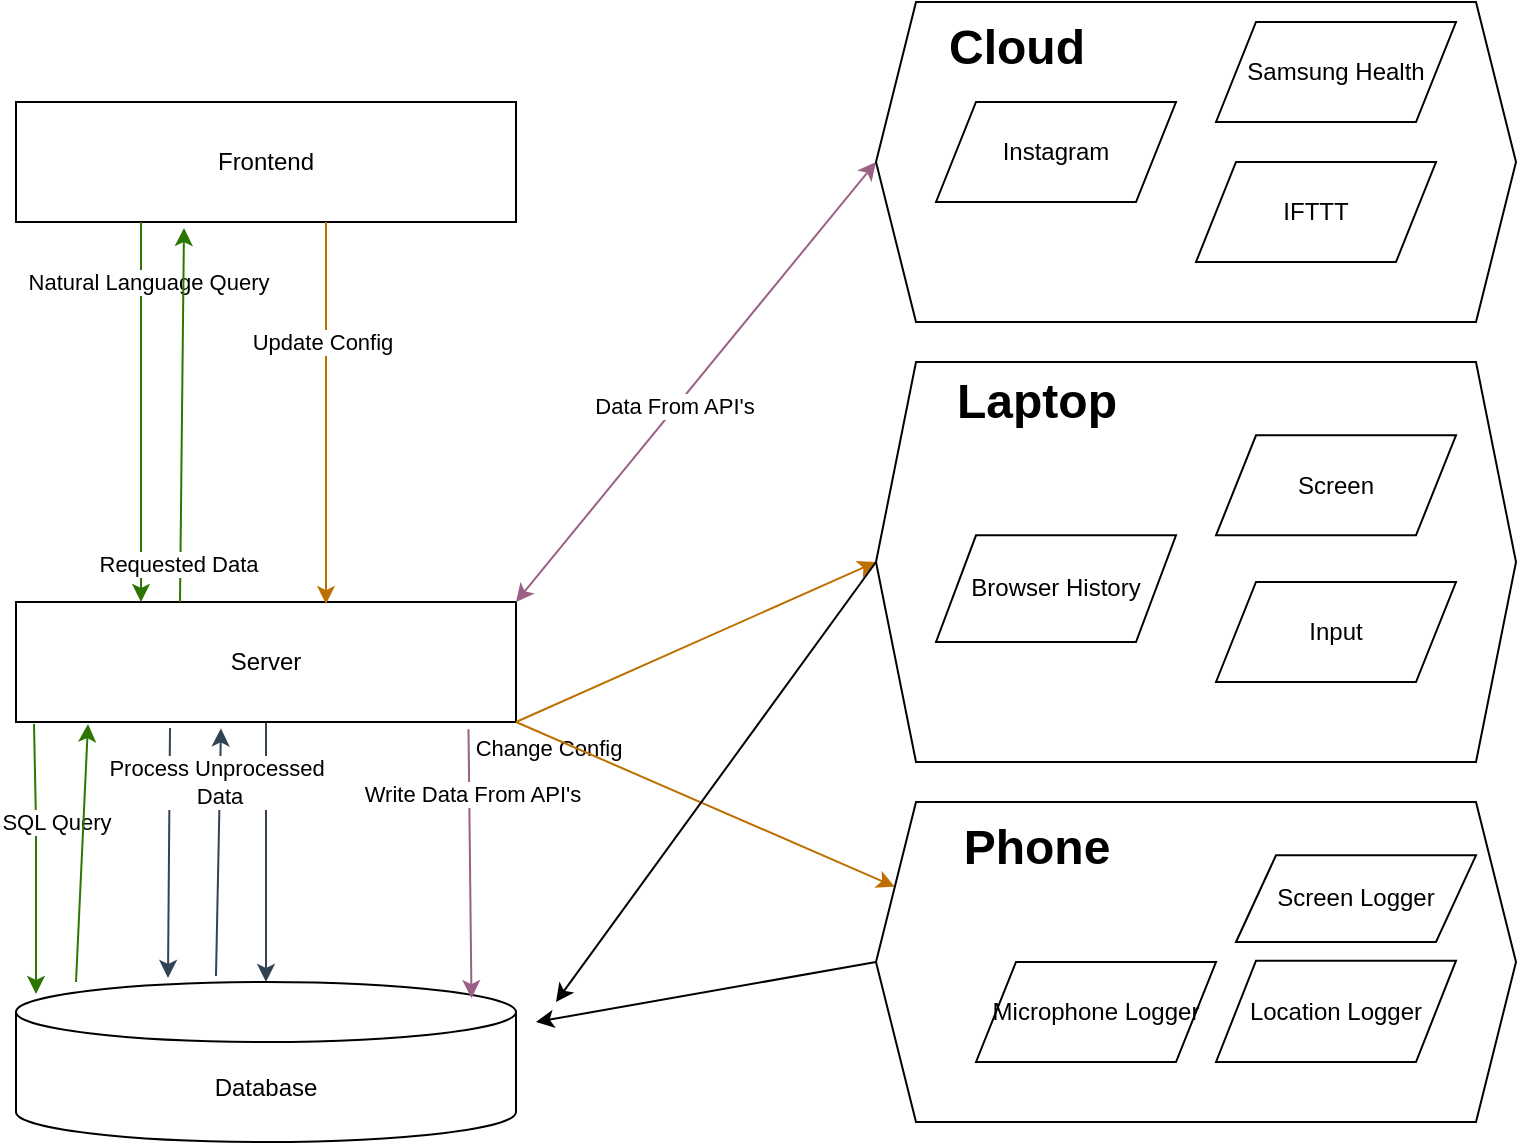 <mxfile version="26.2.10">
  <diagram name="Page-1" id="FO4wU6uAOWpxlEI_7BUU">
    <mxGraphModel dx="884" dy="832" grid="1" gridSize="10" guides="1" tooltips="1" connect="1" arrows="1" fold="1" page="1" pageScale="1" pageWidth="850" pageHeight="1100" math="0" shadow="0">
      <root>
        <mxCell id="0" />
        <mxCell id="1" parent="0" />
        <mxCell id="l8wk_pgIOx0_skZfnd5F-7" value="" style="endArrow=classic;html=1;rounded=0;entryX=0.5;entryY=0;entryDx=0;entryDy=0;entryPerimeter=0;exitX=0.5;exitY=1;exitDx=0;exitDy=0;fillColor=#647687;strokeColor=#314354;" edge="1" parent="1" source="elYpCwUr6IDclWBqz2dl-32" target="elYpCwUr6IDclWBqz2dl-1">
          <mxGeometry width="50" height="50" relative="1" as="geometry">
            <mxPoint x="500" y="410" as="sourcePoint" />
            <mxPoint x="550" y="360" as="targetPoint" />
          </mxGeometry>
        </mxCell>
        <mxCell id="l8wk_pgIOx0_skZfnd5F-5" value="" style="endArrow=classic;html=1;rounded=0;entryX=0.41;entryY=1.053;entryDx=0;entryDy=0;exitX=0.4;exitY=-0.037;exitDx=0;exitDy=0;exitPerimeter=0;fillColor=#647687;strokeColor=#314354;entryPerimeter=0;" edge="1" parent="1" source="elYpCwUr6IDclWBqz2dl-1" target="elYpCwUr6IDclWBqz2dl-32">
          <mxGeometry width="50" height="50" relative="1" as="geometry">
            <mxPoint x="221" y="457.5" as="sourcePoint" />
            <mxPoint x="220" y="582.5" as="targetPoint" />
          </mxGeometry>
        </mxCell>
        <mxCell id="elYpCwUr6IDclWBqz2dl-11" value="" style="group" parent="1" vertex="1" connectable="0">
          <mxGeometry x="550" y="270" width="320" height="200" as="geometry" />
        </mxCell>
        <mxCell id="elYpCwUr6IDclWBqz2dl-4" value="" style="shape=hexagon;perimeter=hexagonPerimeter2;whiteSpace=wrap;html=1;fixedSize=1;" parent="elYpCwUr6IDclWBqz2dl-11" vertex="1">
          <mxGeometry width="320" height="200" as="geometry" />
        </mxCell>
        <mxCell id="elYpCwUr6IDclWBqz2dl-8" value="&lt;h4&gt;Laptop&lt;br&gt;&lt;/h4&gt;" style="text;strokeColor=none;fillColor=none;html=1;fontSize=24;fontStyle=1;verticalAlign=middle;align=center;" parent="elYpCwUr6IDclWBqz2dl-11" vertex="1">
          <mxGeometry x="30" y="6.667" width="100" height="26.667" as="geometry" />
        </mxCell>
        <mxCell id="elYpCwUr6IDclWBqz2dl-60" value="Browser History" style="shape=parallelogram;perimeter=parallelogramPerimeter;whiteSpace=wrap;html=1;fixedSize=1;strokeColor=light-dark(#000000,#66CC00);" parent="elYpCwUr6IDclWBqz2dl-11" vertex="1">
          <mxGeometry x="30" y="86.67" width="120" height="53.33" as="geometry" />
        </mxCell>
        <mxCell id="elYpCwUr6IDclWBqz2dl-9" value="Input" style="shape=parallelogram;perimeter=parallelogramPerimeter;whiteSpace=wrap;html=1;fixedSize=1;strokeColor=light-dark(#000000,#66CC00);" parent="elYpCwUr6IDclWBqz2dl-11" vertex="1">
          <mxGeometry x="170" y="110" width="120" height="50" as="geometry" />
        </mxCell>
        <mxCell id="elYpCwUr6IDclWBqz2dl-2" value="Screen" style="shape=parallelogram;perimeter=parallelogramPerimeter;whiteSpace=wrap;html=1;fixedSize=1;fillColor=none;strokeColor=light-dark(#000000,#66CC00);" parent="elYpCwUr6IDclWBqz2dl-11" vertex="1">
          <mxGeometry x="170" y="36.67" width="120" height="50" as="geometry" />
        </mxCell>
        <mxCell id="elYpCwUr6IDclWBqz2dl-1" value="Database" style="shape=cylinder3;whiteSpace=wrap;html=1;boundedLbl=1;backgroundOutline=1;size=15;" parent="1" vertex="1">
          <mxGeometry x="120" y="580" width="250" height="80" as="geometry" />
        </mxCell>
        <mxCell id="elYpCwUr6IDclWBqz2dl-32" value="Server" style="rounded=0;whiteSpace=wrap;html=1;" parent="1" vertex="1">
          <mxGeometry x="120" y="390" width="250" height="60" as="geometry" />
        </mxCell>
        <mxCell id="elYpCwUr6IDclWBqz2dl-33" value="" style="endArrow=classic;html=1;rounded=0;entryX=0;entryY=0.5;entryDx=0;entryDy=0;exitX=1;exitY=1;exitDx=0;exitDy=0;fillColor=#f0a30a;strokeColor=#BD7000;" parent="1" source="elYpCwUr6IDclWBqz2dl-32" target="elYpCwUr6IDclWBqz2dl-4" edge="1">
          <mxGeometry width="50" height="50" relative="1" as="geometry">
            <mxPoint x="390" y="390" as="sourcePoint" />
            <mxPoint x="440" y="340" as="targetPoint" />
          </mxGeometry>
        </mxCell>
        <mxCell id="elYpCwUr6IDclWBqz2dl-51" value="Change Config" style="edgeLabel;html=1;align=center;verticalAlign=middle;resizable=0;points=[];" parent="elYpCwUr6IDclWBqz2dl-33" vertex="1" connectable="0">
          <mxGeometry x="-0.094" y="-5" relative="1" as="geometry">
            <mxPoint x="-68" y="44" as="offset" />
          </mxGeometry>
        </mxCell>
        <mxCell id="elYpCwUr6IDclWBqz2dl-34" value="" style="endArrow=classic;html=1;rounded=0;entryX=0;entryY=0.25;entryDx=0;entryDy=0;exitX=1;exitY=1;exitDx=0;exitDy=0;fillColor=#f0a30a;strokeColor=#BD7000;" parent="1" source="elYpCwUr6IDclWBqz2dl-32" target="elYpCwUr6IDclWBqz2dl-13" edge="1">
          <mxGeometry width="50" height="50" relative="1" as="geometry">
            <mxPoint x="380" y="400" as="sourcePoint" />
            <mxPoint x="600" y="250" as="targetPoint" />
          </mxGeometry>
        </mxCell>
        <mxCell id="elYpCwUr6IDclWBqz2dl-37" value="Frontend" style="rounded=0;whiteSpace=wrap;html=1;" parent="1" vertex="1">
          <mxGeometry x="120" y="140" width="250" height="60" as="geometry" />
        </mxCell>
        <mxCell id="elYpCwUr6IDclWBqz2dl-38" value="" style="endArrow=classic;html=1;rounded=0;exitX=0.25;exitY=1;exitDx=0;exitDy=0;entryX=0.25;entryY=0;entryDx=0;entryDy=0;fillColor=#60a917;strokeColor=#2D7600;" parent="1" source="elYpCwUr6IDclWBqz2dl-37" target="elYpCwUr6IDclWBqz2dl-32" edge="1">
          <mxGeometry width="50" height="50" relative="1" as="geometry">
            <mxPoint x="390" y="390" as="sourcePoint" />
            <mxPoint x="440" y="340" as="targetPoint" />
          </mxGeometry>
        </mxCell>
        <mxCell id="elYpCwUr6IDclWBqz2dl-46" value="Natural Language Query" style="edgeLabel;html=1;align=center;verticalAlign=middle;resizable=0;points=[];" parent="elYpCwUr6IDclWBqz2dl-38" vertex="1" connectable="0">
          <mxGeometry x="-0.053" y="3" relative="1" as="geometry">
            <mxPoint y="-60" as="offset" />
          </mxGeometry>
        </mxCell>
        <mxCell id="elYpCwUr6IDclWBqz2dl-39" value="" style="endArrow=classic;html=1;rounded=0;exitX=0.328;exitY=-0.017;exitDx=0;exitDy=0;fillColor=#60a917;strokeColor=#2D7600;exitPerimeter=0;entryX=0.336;entryY=1.033;entryDx=0;entryDy=0;entryPerimeter=0;" parent="1" edge="1">
          <mxGeometry width="50" height="50" relative="1" as="geometry">
            <mxPoint x="202" y="390" as="sourcePoint" />
            <mxPoint x="204" y="203.0" as="targetPoint" />
          </mxGeometry>
        </mxCell>
        <mxCell id="elYpCwUr6IDclWBqz2dl-49" value="Requested Data" style="edgeLabel;html=1;align=center;verticalAlign=middle;resizable=0;points=[];" parent="elYpCwUr6IDclWBqz2dl-39" vertex="1" connectable="0">
          <mxGeometry x="0.344" y="2" relative="1" as="geometry">
            <mxPoint x="-1" y="106" as="offset" />
          </mxGeometry>
        </mxCell>
        <mxCell id="elYpCwUr6IDclWBqz2dl-40" value="" style="endArrow=classic;html=1;rounded=0;entryX=0.04;entryY=0.075;entryDx=0;entryDy=0;entryPerimeter=0;exitX=0.036;exitY=1.017;exitDx=0;exitDy=0;fillColor=#60a917;strokeColor=#2D7600;exitPerimeter=0;" parent="1" target="elYpCwUr6IDclWBqz2dl-1" edge="1" source="elYpCwUr6IDclWBqz2dl-32">
          <mxGeometry width="50" height="50" relative="1" as="geometry">
            <mxPoint x="179.5" y="450" as="sourcePoint" />
            <mxPoint x="170" y="583.04" as="targetPoint" />
            <Array as="points">
              <mxPoint x="130" y="500" />
            </Array>
          </mxGeometry>
        </mxCell>
        <mxCell id="elYpCwUr6IDclWBqz2dl-47" value="SQL Query" style="edgeLabel;html=1;align=center;verticalAlign=middle;resizable=0;points=[];" parent="elYpCwUr6IDclWBqz2dl-40" vertex="1" connectable="0">
          <mxGeometry x="-0.41" y="1" relative="1" as="geometry">
            <mxPoint x="9" y="9" as="offset" />
          </mxGeometry>
        </mxCell>
        <mxCell id="elYpCwUr6IDclWBqz2dl-45" value="" style="endArrow=classic;html=1;rounded=0;entryX=0.344;entryY=1.017;entryDx=0;entryDy=0;exitX=0.32;exitY=0;exitDx=0;exitDy=0;exitPerimeter=0;fillColor=#60a917;strokeColor=#2D7600;entryPerimeter=0;" parent="1" edge="1">
          <mxGeometry width="50" height="50" relative="1" as="geometry">
            <mxPoint x="150" y="580" as="sourcePoint" />
            <mxPoint x="156" y="451.02" as="targetPoint" />
          </mxGeometry>
        </mxCell>
        <mxCell id="elYpCwUr6IDclWBqz2dl-58" value="" style="group" parent="1" vertex="1" connectable="0">
          <mxGeometry x="550" y="490" width="320" height="160" as="geometry" />
        </mxCell>
        <mxCell id="elYpCwUr6IDclWBqz2dl-12" value="" style="group" parent="elYpCwUr6IDclWBqz2dl-58" vertex="1" connectable="0">
          <mxGeometry width="320" height="160" as="geometry" />
        </mxCell>
        <mxCell id="elYpCwUr6IDclWBqz2dl-13" value="" style="shape=hexagon;perimeter=hexagonPerimeter2;whiteSpace=wrap;html=1;fixedSize=1;" parent="elYpCwUr6IDclWBqz2dl-12" vertex="1">
          <mxGeometry width="320" height="160" as="geometry" />
        </mxCell>
        <mxCell id="elYpCwUr6IDclWBqz2dl-14" value="Phone" style="text;strokeColor=none;fillColor=none;html=1;fontSize=24;fontStyle=1;verticalAlign=middle;align=center;" parent="elYpCwUr6IDclWBqz2dl-12" vertex="1">
          <mxGeometry x="30" y="5.33" width="100" height="34.67" as="geometry" />
        </mxCell>
        <mxCell id="elYpCwUr6IDclWBqz2dl-15" value="Location Logger" style="shape=parallelogram;perimeter=parallelogramPerimeter;whiteSpace=wrap;html=1;fixedSize=1;strokeColor=light-dark(#000000,#66CC00);" parent="elYpCwUr6IDclWBqz2dl-12" vertex="1">
          <mxGeometry x="170" y="79.33" width="120" height="50.67" as="geometry" />
        </mxCell>
        <mxCell id="l8wk_pgIOx0_skZfnd5F-25" value="Microphone Logger" style="shape=parallelogram;perimeter=parallelogramPerimeter;whiteSpace=wrap;html=1;fixedSize=1;strokeColor=light-dark(#000000,#66CC00);" vertex="1" parent="elYpCwUr6IDclWBqz2dl-12">
          <mxGeometry x="50" y="80" width="120" height="50" as="geometry" />
        </mxCell>
        <mxCell id="elYpCwUr6IDclWBqz2dl-3" value="Screen Logger" style="shape=parallelogram;perimeter=parallelogramPerimeter;whiteSpace=wrap;html=1;fixedSize=1;strokeColor=light-dark(#000000,#FF0000);" parent="elYpCwUr6IDclWBqz2dl-58" vertex="1">
          <mxGeometry x="180" y="26.67" width="120" height="43.33" as="geometry" />
        </mxCell>
        <mxCell id="l8wk_pgIOx0_skZfnd5F-1" value="" style="endArrow=classic;html=1;rounded=0;entryX=0.62;entryY=0.017;entryDx=0;entryDy=0;entryPerimeter=0;exitX=0.62;exitY=1;exitDx=0;exitDy=0;exitPerimeter=0;fillColor=#f0a30a;strokeColor=#BD7000;" edge="1" parent="1" source="elYpCwUr6IDclWBqz2dl-37" target="elYpCwUr6IDclWBqz2dl-32">
          <mxGeometry width="50" height="50" relative="1" as="geometry">
            <mxPoint x="500" y="410" as="sourcePoint" />
            <mxPoint x="550" y="360" as="targetPoint" />
          </mxGeometry>
        </mxCell>
        <mxCell id="l8wk_pgIOx0_skZfnd5F-2" value="&lt;div&gt;Update Config&lt;/div&gt;" style="edgeLabel;html=1;align=center;verticalAlign=middle;resizable=0;points=[];" vertex="1" connectable="0" parent="l8wk_pgIOx0_skZfnd5F-1">
          <mxGeometry x="-0.288" y="-2" relative="1" as="geometry">
            <mxPoint y="-8" as="offset" />
          </mxGeometry>
        </mxCell>
        <mxCell id="l8wk_pgIOx0_skZfnd5F-3" value="" style="endArrow=classic;html=1;rounded=0;entryX=0.304;entryY=-0.025;entryDx=0;entryDy=0;entryPerimeter=0;exitX=0.308;exitY=1.05;exitDx=0;exitDy=0;exitPerimeter=0;fillColor=#647687;strokeColor=#314354;" edge="1" parent="1" source="elYpCwUr6IDclWBqz2dl-32" target="elYpCwUr6IDclWBqz2dl-1">
          <mxGeometry width="50" height="50" relative="1" as="geometry">
            <mxPoint x="500" y="410" as="sourcePoint" />
            <mxPoint x="550" y="360" as="targetPoint" />
          </mxGeometry>
        </mxCell>
        <mxCell id="l8wk_pgIOx0_skZfnd5F-4" value="&lt;div&gt;Process Unprocessed&lt;/div&gt;&lt;div&gt;&amp;nbsp;Data&lt;/div&gt;" style="edgeLabel;html=1;align=center;verticalAlign=middle;resizable=0;points=[];" vertex="1" connectable="0" parent="l8wk_pgIOx0_skZfnd5F-3">
          <mxGeometry x="-0.504" y="-2" relative="1" as="geometry">
            <mxPoint x="25" y="-4" as="offset" />
          </mxGeometry>
        </mxCell>
        <mxCell id="l8wk_pgIOx0_skZfnd5F-45" value="" style="endArrow=classic;html=1;rounded=0;exitX=0;exitY=0.5;exitDx=0;exitDy=0;" edge="1" parent="1" source="elYpCwUr6IDclWBqz2dl-13">
          <mxGeometry width="50" height="50" relative="1" as="geometry">
            <mxPoint x="560" y="560" as="sourcePoint" />
            <mxPoint x="380" y="600" as="targetPoint" />
          </mxGeometry>
        </mxCell>
        <mxCell id="l8wk_pgIOx0_skZfnd5F-46" value="" style="endArrow=classic;html=1;rounded=0;exitX=0;exitY=0.5;exitDx=0;exitDy=0;" edge="1" parent="1" source="elYpCwUr6IDclWBqz2dl-4">
          <mxGeometry width="50" height="50" relative="1" as="geometry">
            <mxPoint x="610" y="360" as="sourcePoint" />
            <mxPoint x="390" y="590" as="targetPoint" />
          </mxGeometry>
        </mxCell>
        <mxCell id="l8wk_pgIOx0_skZfnd5F-51" value="" style="endArrow=classic;startArrow=classic;html=1;rounded=0;entryX=0;entryY=0.5;entryDx=0;entryDy=0;fillColor=#e6d0de;strokeColor=#996185;gradientColor=#d5739d;" edge="1" parent="1" target="l8wk_pgIOx0_skZfnd5F-49">
          <mxGeometry width="50" height="50" relative="1" as="geometry">
            <mxPoint x="370" y="390" as="sourcePoint" />
            <mxPoint x="420" y="340" as="targetPoint" />
          </mxGeometry>
        </mxCell>
        <mxCell id="l8wk_pgIOx0_skZfnd5F-52" value="Data From API&#39;s" style="edgeLabel;html=1;align=center;verticalAlign=middle;resizable=0;points=[];" vertex="1" connectable="0" parent="l8wk_pgIOx0_skZfnd5F-51">
          <mxGeometry x="-0.114" y="1" relative="1" as="geometry">
            <mxPoint as="offset" />
          </mxGeometry>
        </mxCell>
        <mxCell id="l8wk_pgIOx0_skZfnd5F-57" value="" style="endArrow=classic;html=1;rounded=0;exitX=0.905;exitY=1.06;exitDx=0;exitDy=0;exitPerimeter=0;entryX=0.911;entryY=0.101;entryDx=0;entryDy=0;entryPerimeter=0;fillColor=#e6d0de;strokeColor=#996185;gradientColor=#d5739d;" edge="1" parent="1" source="elYpCwUr6IDclWBqz2dl-32" target="elYpCwUr6IDclWBqz2dl-1">
          <mxGeometry width="50" height="50" relative="1" as="geometry">
            <mxPoint x="450" y="400" as="sourcePoint" />
            <mxPoint x="500" y="350" as="targetPoint" />
          </mxGeometry>
        </mxCell>
        <mxCell id="l8wk_pgIOx0_skZfnd5F-58" value="&lt;div&gt;Write Data From API&#39;s&lt;/div&gt;" style="edgeLabel;html=1;align=center;verticalAlign=middle;resizable=0;points=[];" vertex="1" connectable="0" parent="l8wk_pgIOx0_skZfnd5F-57">
          <mxGeometry x="-0.518" y="1" relative="1" as="geometry">
            <mxPoint as="offset" />
          </mxGeometry>
        </mxCell>
        <mxCell id="l8wk_pgIOx0_skZfnd5F-60" value="" style="group" vertex="1" connectable="0" parent="1">
          <mxGeometry x="550" y="90" width="320" height="160" as="geometry" />
        </mxCell>
        <mxCell id="l8wk_pgIOx0_skZfnd5F-49" value="" style="shape=hexagon;perimeter=hexagonPerimeter2;whiteSpace=wrap;html=1;fixedSize=1;" vertex="1" parent="l8wk_pgIOx0_skZfnd5F-60">
          <mxGeometry width="320" height="160" as="geometry" />
        </mxCell>
        <mxCell id="l8wk_pgIOx0_skZfnd5F-50" value="Cloud" style="text;strokeColor=none;fillColor=none;html=1;fontSize=24;fontStyle=1;verticalAlign=middle;align=center;" vertex="1" parent="l8wk_pgIOx0_skZfnd5F-60">
          <mxGeometry x="20" y="9.997" width="100" height="26.667" as="geometry" />
        </mxCell>
        <mxCell id="l8wk_pgIOx0_skZfnd5F-53" value="Instagram" style="shape=parallelogram;perimeter=parallelogramPerimeter;whiteSpace=wrap;html=1;fixedSize=1;fillColor=none;strokeColor=light-dark(#000000,#66CC00);" vertex="1" parent="l8wk_pgIOx0_skZfnd5F-60">
          <mxGeometry x="30" y="50.0" width="120" height="50" as="geometry" />
        </mxCell>
        <mxCell id="l8wk_pgIOx0_skZfnd5F-55" value="Samsung Health" style="shape=parallelogram;perimeter=parallelogramPerimeter;whiteSpace=wrap;html=1;fixedSize=1;fillColor=none;strokeColor=light-dark(#000000,#66CC00);" vertex="1" parent="l8wk_pgIOx0_skZfnd5F-60">
          <mxGeometry x="170" y="10.0" width="120" height="50" as="geometry" />
        </mxCell>
        <mxCell id="l8wk_pgIOx0_skZfnd5F-56" value="IFTTT" style="shape=parallelogram;perimeter=parallelogramPerimeter;whiteSpace=wrap;html=1;fixedSize=1;fillColor=none;strokeColor=light-dark(#000000,#66CC00);" vertex="1" parent="l8wk_pgIOx0_skZfnd5F-60">
          <mxGeometry x="160" y="80.0" width="120" height="50" as="geometry" />
        </mxCell>
      </root>
    </mxGraphModel>
  </diagram>
</mxfile>
